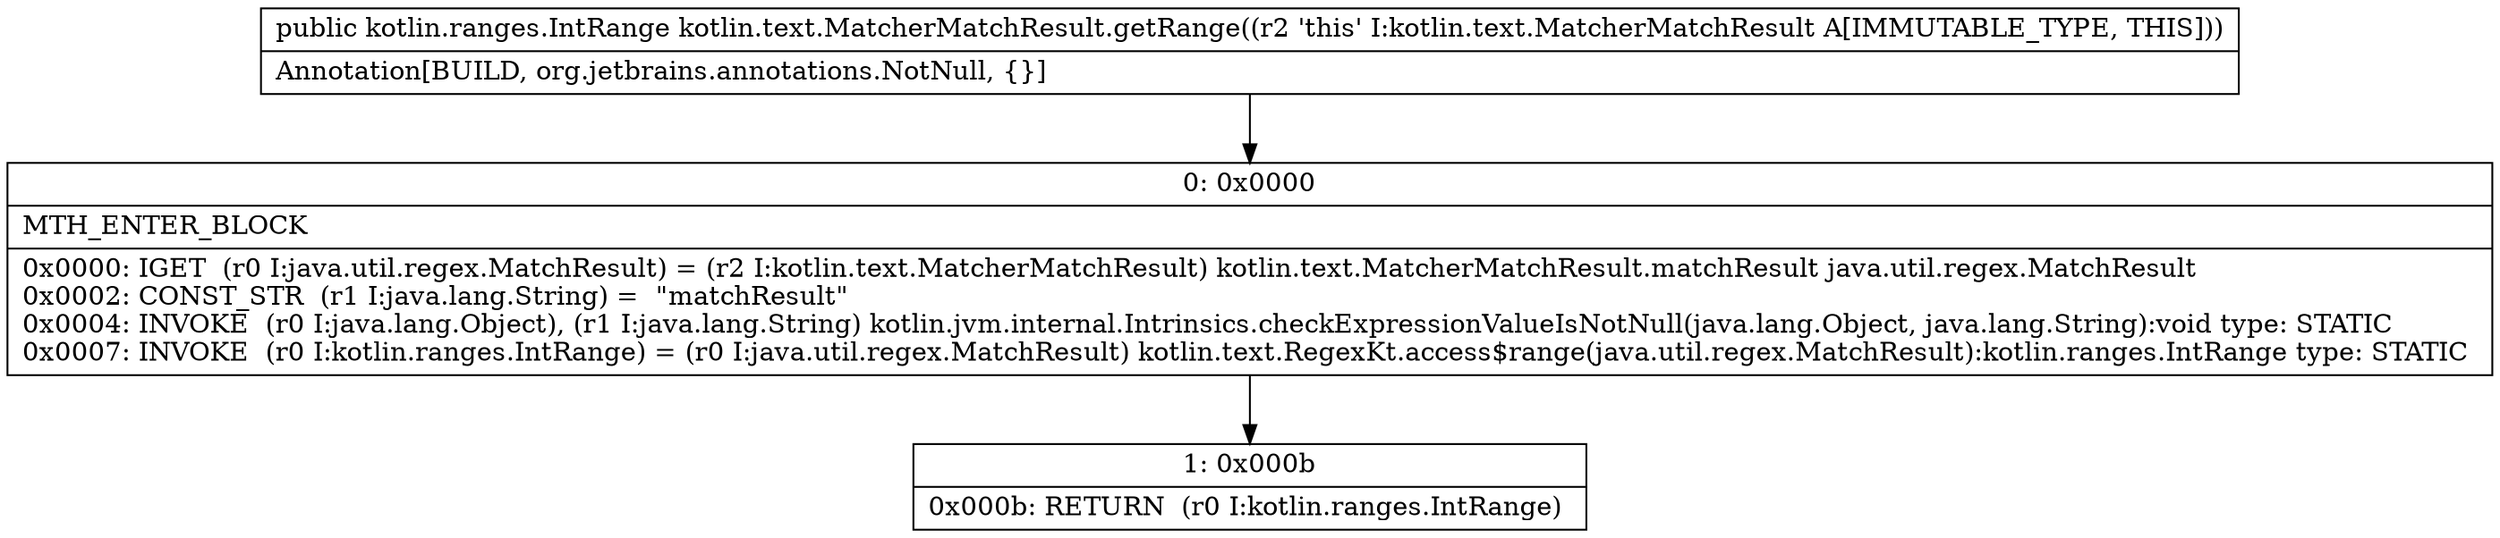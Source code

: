 digraph "CFG forkotlin.text.MatcherMatchResult.getRange()Lkotlin\/ranges\/IntRange;" {
Node_0 [shape=record,label="{0\:\ 0x0000|MTH_ENTER_BLOCK\l|0x0000: IGET  (r0 I:java.util.regex.MatchResult) = (r2 I:kotlin.text.MatcherMatchResult) kotlin.text.MatcherMatchResult.matchResult java.util.regex.MatchResult \l0x0002: CONST_STR  (r1 I:java.lang.String) =  \"matchResult\" \l0x0004: INVOKE  (r0 I:java.lang.Object), (r1 I:java.lang.String) kotlin.jvm.internal.Intrinsics.checkExpressionValueIsNotNull(java.lang.Object, java.lang.String):void type: STATIC \l0x0007: INVOKE  (r0 I:kotlin.ranges.IntRange) = (r0 I:java.util.regex.MatchResult) kotlin.text.RegexKt.access$range(java.util.regex.MatchResult):kotlin.ranges.IntRange type: STATIC \l}"];
Node_1 [shape=record,label="{1\:\ 0x000b|0x000b: RETURN  (r0 I:kotlin.ranges.IntRange) \l}"];
MethodNode[shape=record,label="{public kotlin.ranges.IntRange kotlin.text.MatcherMatchResult.getRange((r2 'this' I:kotlin.text.MatcherMatchResult A[IMMUTABLE_TYPE, THIS]))  | Annotation[BUILD, org.jetbrains.annotations.NotNull, \{\}]\l}"];
MethodNode -> Node_0;
Node_0 -> Node_1;
}


